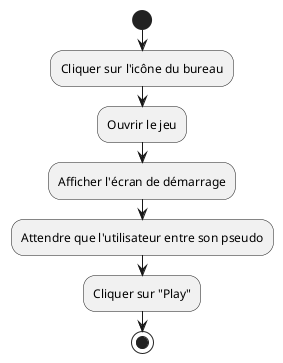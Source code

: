 @startuml
start
:Cliquer sur l'icône du bureau;
:Ouvrir le jeu;
:Afficher l'écran de démarrage;
:Attendre que l'utilisateur entre son pseudo;
:Cliquer sur "Play";
stop
@enduml
